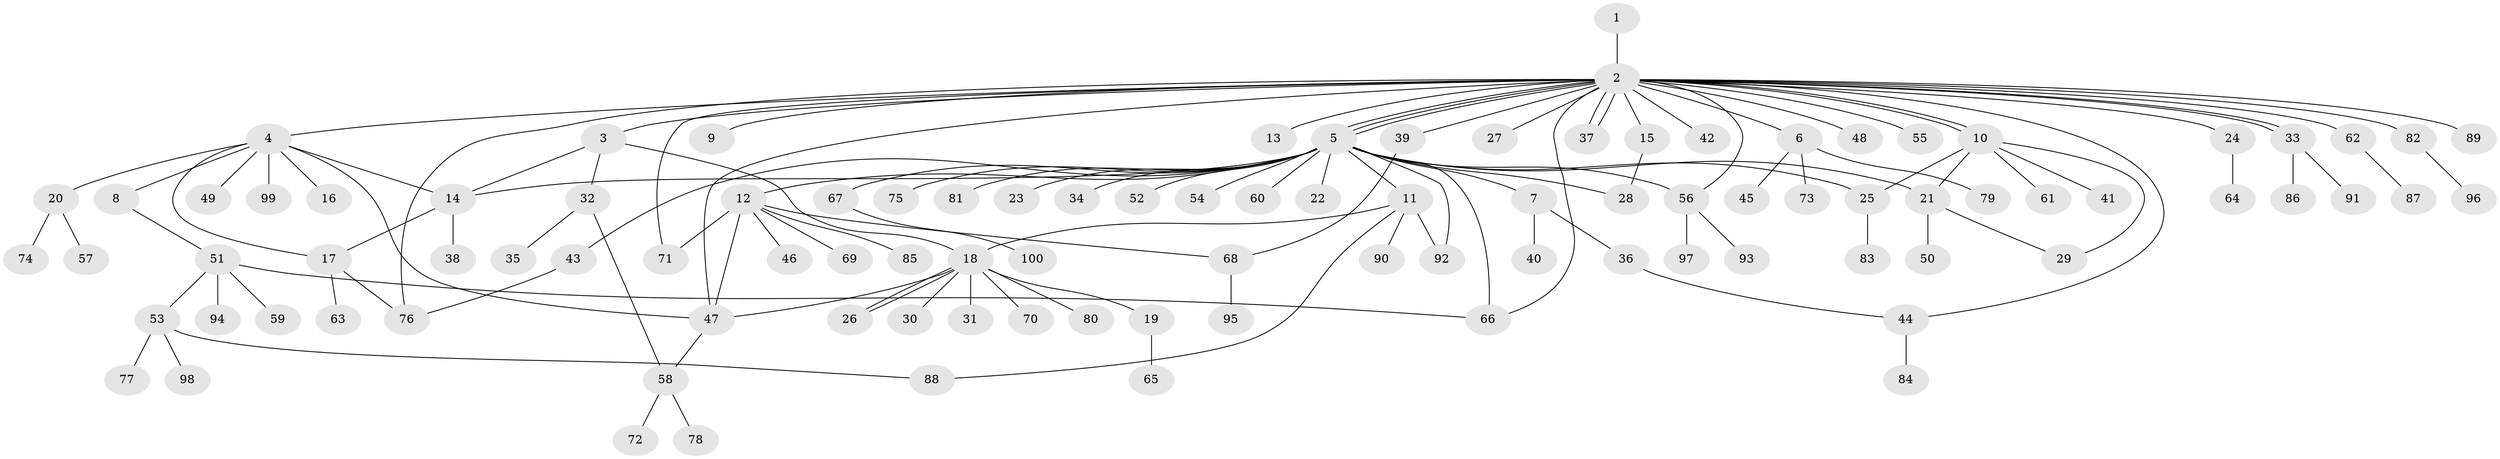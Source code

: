 // Generated by graph-tools (version 1.1) at 2025/11/02/21/25 10:11:09]
// undirected, 100 vertices, 127 edges
graph export_dot {
graph [start="1"]
  node [color=gray90,style=filled];
  1;
  2;
  3;
  4;
  5;
  6;
  7;
  8;
  9;
  10;
  11;
  12;
  13;
  14;
  15;
  16;
  17;
  18;
  19;
  20;
  21;
  22;
  23;
  24;
  25;
  26;
  27;
  28;
  29;
  30;
  31;
  32;
  33;
  34;
  35;
  36;
  37;
  38;
  39;
  40;
  41;
  42;
  43;
  44;
  45;
  46;
  47;
  48;
  49;
  50;
  51;
  52;
  53;
  54;
  55;
  56;
  57;
  58;
  59;
  60;
  61;
  62;
  63;
  64;
  65;
  66;
  67;
  68;
  69;
  70;
  71;
  72;
  73;
  74;
  75;
  76;
  77;
  78;
  79;
  80;
  81;
  82;
  83;
  84;
  85;
  86;
  87;
  88;
  89;
  90;
  91;
  92;
  93;
  94;
  95;
  96;
  97;
  98;
  99;
  100;
  1 -- 2;
  2 -- 3;
  2 -- 4;
  2 -- 5;
  2 -- 5;
  2 -- 5;
  2 -- 6;
  2 -- 9;
  2 -- 10;
  2 -- 10;
  2 -- 13;
  2 -- 15;
  2 -- 24;
  2 -- 27;
  2 -- 33;
  2 -- 33;
  2 -- 37;
  2 -- 37;
  2 -- 39;
  2 -- 42;
  2 -- 44;
  2 -- 47;
  2 -- 48;
  2 -- 55;
  2 -- 56;
  2 -- 62;
  2 -- 66;
  2 -- 71;
  2 -- 76;
  2 -- 82;
  2 -- 89;
  3 -- 14;
  3 -- 18;
  3 -- 32;
  4 -- 8;
  4 -- 14;
  4 -- 16;
  4 -- 17;
  4 -- 20;
  4 -- 47;
  4 -- 49;
  4 -- 99;
  5 -- 7;
  5 -- 11;
  5 -- 12;
  5 -- 14;
  5 -- 21;
  5 -- 22;
  5 -- 23;
  5 -- 25;
  5 -- 28;
  5 -- 34;
  5 -- 43;
  5 -- 52;
  5 -- 54;
  5 -- 56;
  5 -- 60;
  5 -- 66;
  5 -- 67;
  5 -- 75;
  5 -- 81;
  5 -- 92;
  6 -- 45;
  6 -- 73;
  6 -- 79;
  7 -- 36;
  7 -- 40;
  8 -- 51;
  10 -- 21;
  10 -- 25;
  10 -- 29;
  10 -- 41;
  10 -- 61;
  11 -- 18;
  11 -- 88;
  11 -- 90;
  11 -- 92;
  12 -- 46;
  12 -- 47;
  12 -- 68;
  12 -- 69;
  12 -- 71;
  12 -- 85;
  14 -- 17;
  14 -- 38;
  15 -- 28;
  17 -- 63;
  17 -- 76;
  18 -- 19;
  18 -- 26;
  18 -- 26;
  18 -- 30;
  18 -- 31;
  18 -- 47;
  18 -- 70;
  18 -- 80;
  19 -- 65;
  20 -- 57;
  20 -- 74;
  21 -- 29;
  21 -- 50;
  24 -- 64;
  25 -- 83;
  32 -- 35;
  32 -- 58;
  33 -- 86;
  33 -- 91;
  36 -- 44;
  39 -- 68;
  43 -- 76;
  44 -- 84;
  47 -- 58;
  51 -- 53;
  51 -- 59;
  51 -- 66;
  51 -- 94;
  53 -- 77;
  53 -- 88;
  53 -- 98;
  56 -- 93;
  56 -- 97;
  58 -- 72;
  58 -- 78;
  62 -- 87;
  67 -- 100;
  68 -- 95;
  82 -- 96;
}
